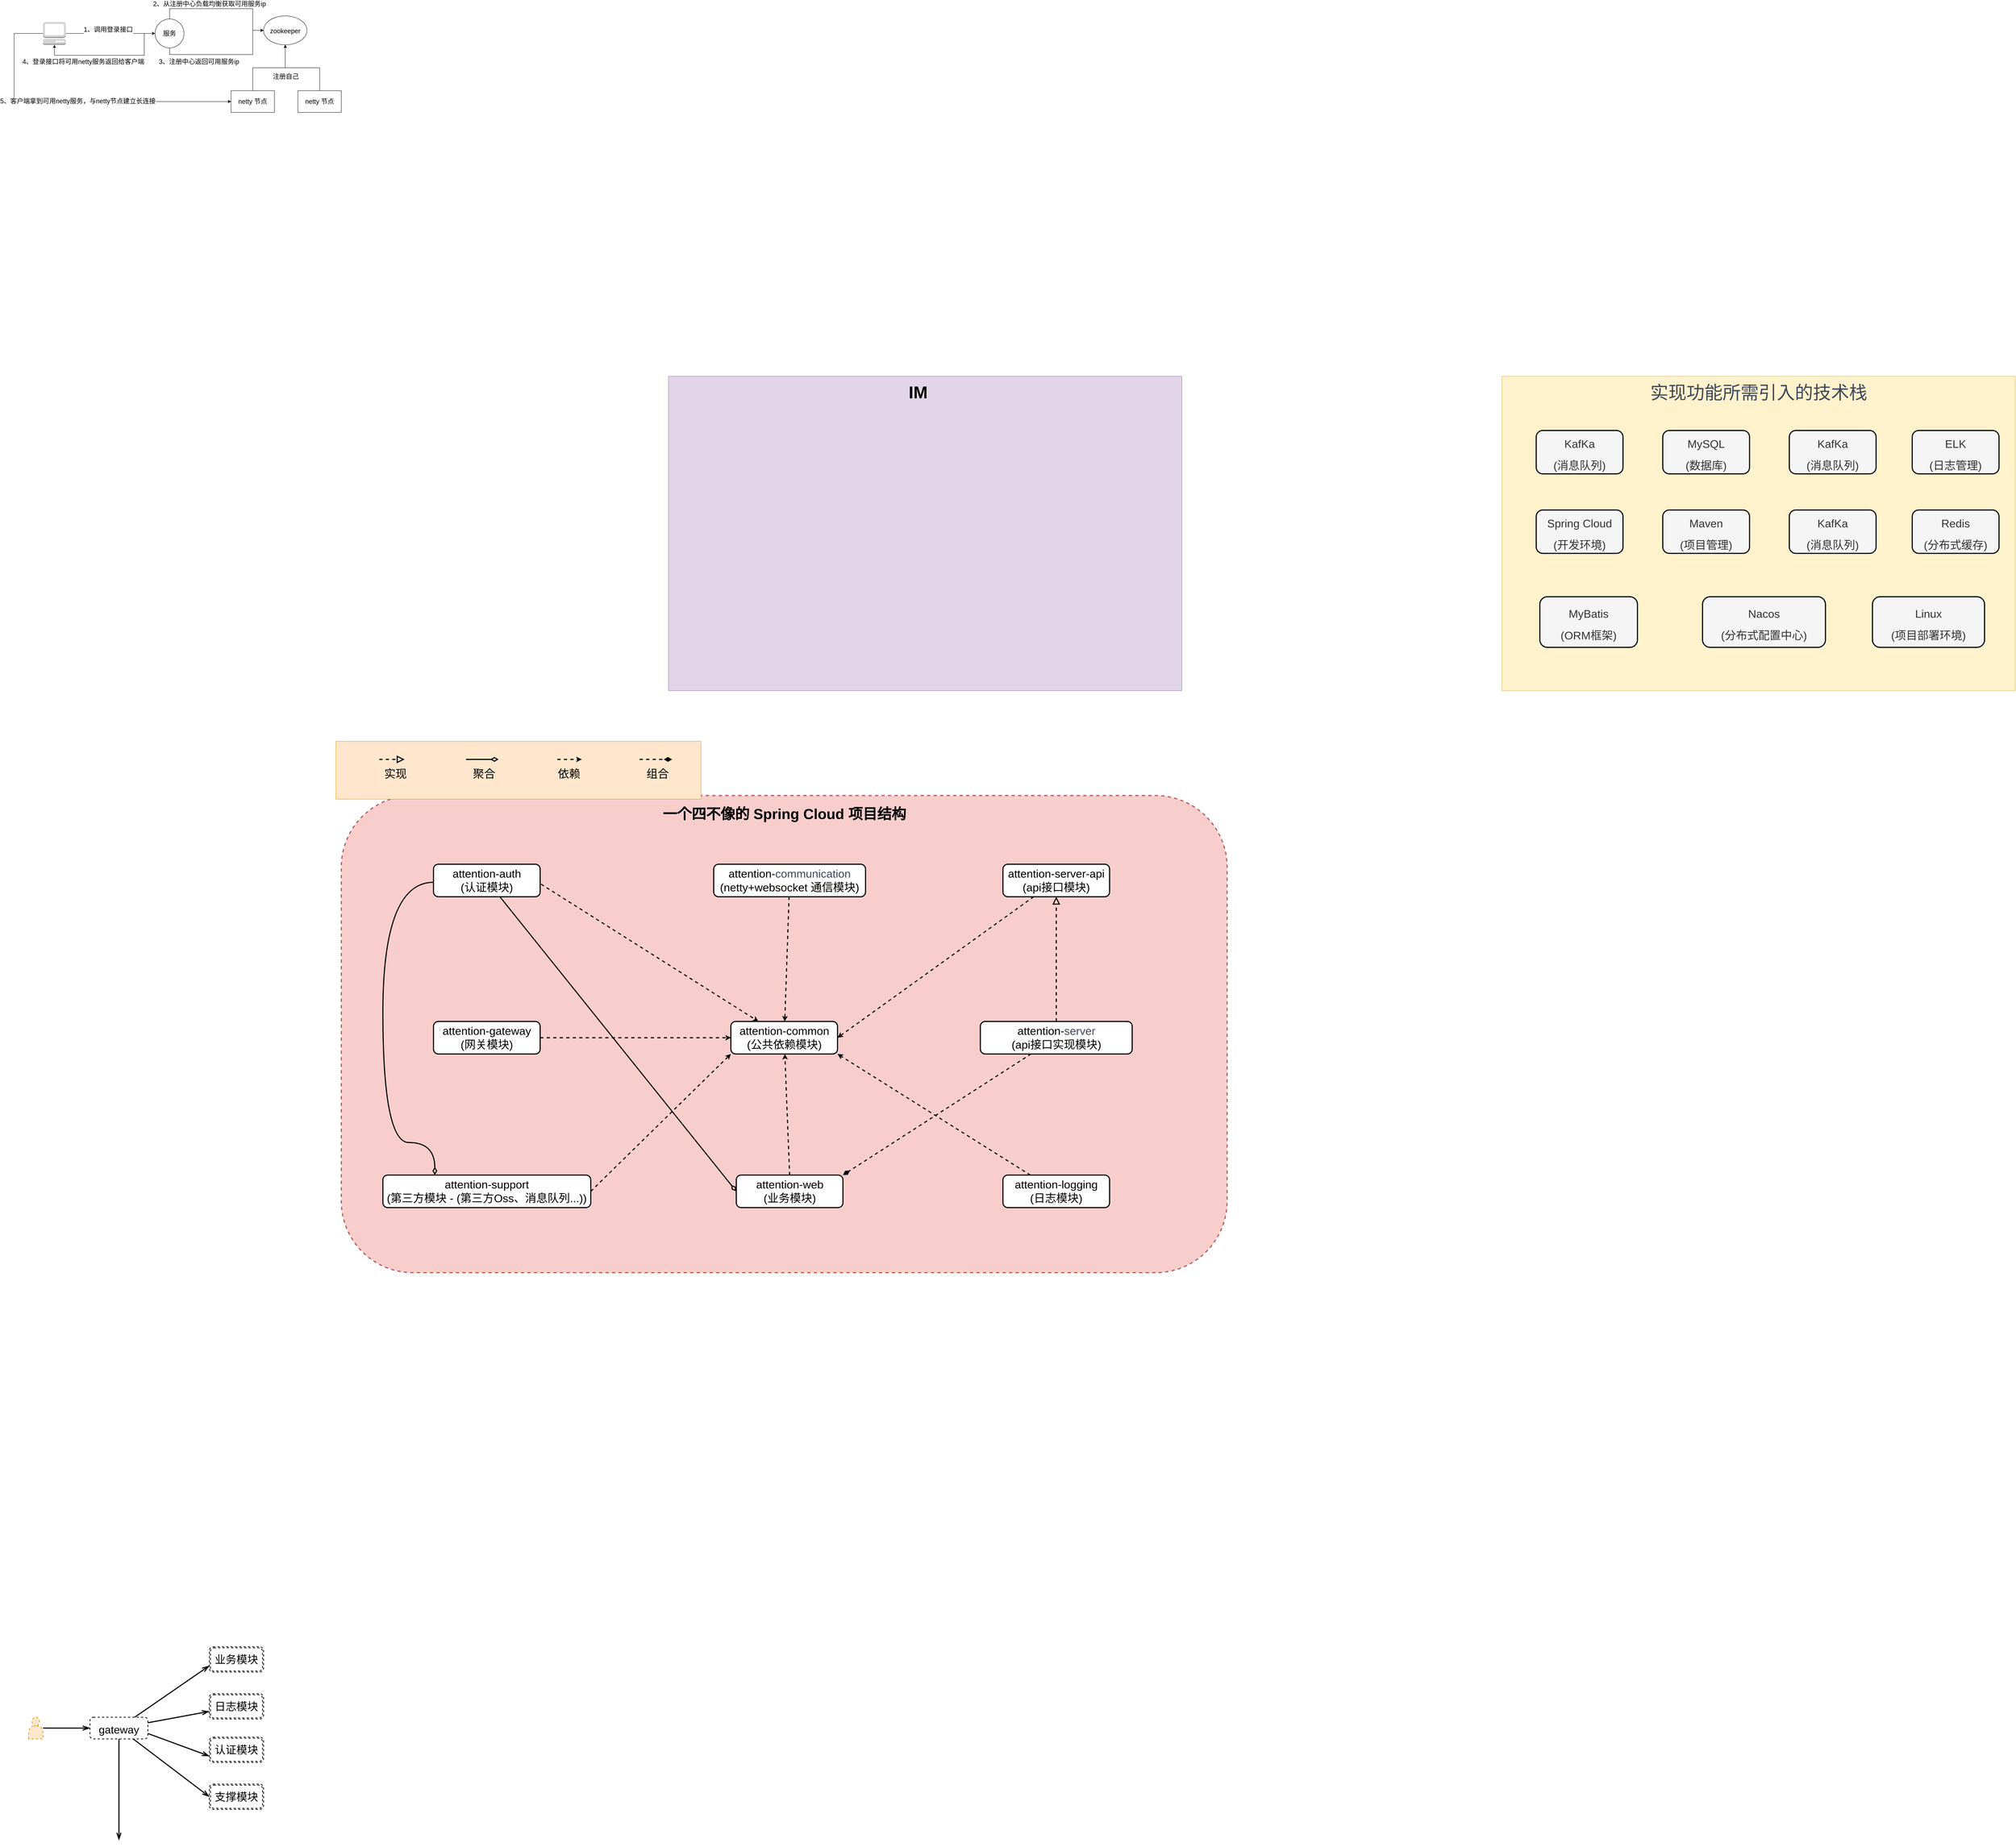 <mxfile version="16.2.7" type="github">
  <diagram id="jsNPLp2oiDDMKUl6fFHL" name="第 1 页">
    <mxGraphModel dx="-28278" dy="-38838" grid="1" gridSize="10" guides="1" tooltips="1" connect="1" arrows="1" fold="1" page="1" pageScale="1" pageWidth="9900" pageHeight="9900" math="0" shadow="0">
      <root>
        <mxCell id="0" />
        <mxCell id="1" parent="0" />
        <mxCell id="uHSLMij7m8tzwfFfGfbS-16" value="" style="rounded=0;whiteSpace=wrap;html=1;fillColor=#e1d5e7;strokeColor=#9673a6;" parent="1" vertex="1">
          <mxGeometry x="34830" y="43930" width="1420" height="870" as="geometry" />
        </mxCell>
        <mxCell id="uHSLMij7m8tzwfFfGfbS-17" value="&lt;font style=&quot;font-size: 47px&quot;&gt;IM&lt;/font&gt;" style="text;strokeColor=none;fillColor=none;html=1;fontSize=24;fontStyle=1;verticalAlign=middle;align=center;strokeWidth=5;" parent="1" vertex="1">
          <mxGeometry x="35300" y="43930" width="440" height="90" as="geometry" />
        </mxCell>
        <mxCell id="uHSLMij7m8tzwfFfGfbS-19" value="" style="rounded=0;whiteSpace=wrap;html=1;fillColor=#fff2cc;strokeColor=#d6b656;shadow=0;glass=0;sketch=0;" parent="1" vertex="1">
          <mxGeometry x="37135" y="43930" width="1420" height="870" as="geometry" />
        </mxCell>
        <mxCell id="uHSLMij7m8tzwfFfGfbS-20" value="&lt;span style=&quot;color: rgb(64 , 72 , 91) ; font-weight: 400 ; text-align: left&quot;&gt;&lt;font style=&quot;font-size: 50px&quot;&gt;实现功能所需引入的技术栈&lt;/font&gt;&lt;/span&gt;" style="text;strokeColor=none;fillColor=none;html=1;fontSize=24;fontStyle=1;verticalAlign=middle;align=center;rounded=0;shadow=0;glass=0;sketch=0;" parent="1" vertex="1">
          <mxGeometry x="37550" y="43890" width="590" height="170" as="geometry" />
        </mxCell>
        <mxCell id="uHSLMij7m8tzwfFfGfbS-21" value="&lt;font style=&quot;font-size: 31px&quot;&gt;KafKa&lt;br&gt;(消息队列)&lt;/font&gt;" style="rounded=1;whiteSpace=wrap;html=1;shadow=0;glass=0;labelBackgroundColor=none;sketch=0;fontSize=50;strokeWidth=3;fillColor=#f5f5f5;fontColor=#333333;strokeColor=default;" parent="1" vertex="1">
          <mxGeometry x="37230" y="44080" width="240" height="120" as="geometry" />
        </mxCell>
        <mxCell id="uHSLMij7m8tzwfFfGfbS-24" value="&lt;font style=&quot;font-size: 31px&quot;&gt;MySQL&lt;br&gt;(数据库)&lt;/font&gt;" style="rounded=1;whiteSpace=wrap;html=1;shadow=0;glass=0;labelBackgroundColor=none;sketch=0;fontSize=50;strokeWidth=3;fillColor=#f5f5f5;fontColor=#333333;strokeColor=default;" parent="1" vertex="1">
          <mxGeometry x="37580" y="44080" width="240" height="120" as="geometry" />
        </mxCell>
        <mxCell id="uHSLMij7m8tzwfFfGfbS-25" value="&lt;font style=&quot;font-size: 31px&quot;&gt;KafKa&lt;br&gt;(消息队列)&lt;/font&gt;" style="rounded=1;whiteSpace=wrap;html=1;shadow=0;glass=0;labelBackgroundColor=none;sketch=0;fontSize=50;strokeWidth=3;fillColor=#f5f5f5;fontColor=#333333;strokeColor=default;" parent="1" vertex="1">
          <mxGeometry x="37930" y="44080" width="240" height="120" as="geometry" />
        </mxCell>
        <mxCell id="uHSLMij7m8tzwfFfGfbS-26" value="&lt;font style=&quot;font-size: 31px&quot;&gt;ELK&lt;br&gt;(日志管理)&lt;/font&gt;" style="rounded=1;whiteSpace=wrap;html=1;shadow=0;glass=0;labelBackgroundColor=none;sketch=0;fontSize=50;strokeWidth=3;fillColor=#f5f5f5;fontColor=#333333;strokeColor=default;" parent="1" vertex="1">
          <mxGeometry x="38270" y="44080" width="240" height="120" as="geometry" />
        </mxCell>
        <mxCell id="uHSLMij7m8tzwfFfGfbS-27" value="&lt;font style=&quot;font-size: 31px&quot;&gt;Spring Cloud&lt;br&gt;(开发环境)&lt;/font&gt;" style="rounded=1;whiteSpace=wrap;html=1;shadow=0;glass=0;labelBackgroundColor=none;sketch=0;fontSize=50;strokeWidth=3;fillColor=#f5f5f5;fontColor=#333333;strokeColor=default;" parent="1" vertex="1">
          <mxGeometry x="37230" y="44300" width="240" height="120" as="geometry" />
        </mxCell>
        <mxCell id="uHSLMij7m8tzwfFfGfbS-28" value="&lt;font style=&quot;font-size: 31px&quot;&gt;Maven&lt;br&gt;(项目管理)&lt;/font&gt;" style="rounded=1;whiteSpace=wrap;html=1;shadow=0;glass=0;labelBackgroundColor=none;sketch=0;fontSize=50;strokeWidth=3;fillColor=#f5f5f5;fontColor=#333333;strokeColor=default;" parent="1" vertex="1">
          <mxGeometry x="37580" y="44300" width="240" height="120" as="geometry" />
        </mxCell>
        <mxCell id="uHSLMij7m8tzwfFfGfbS-29" value="&lt;font style=&quot;font-size: 31px&quot;&gt;KafKa&lt;br&gt;(消息队列)&lt;/font&gt;" style="rounded=1;whiteSpace=wrap;html=1;shadow=0;glass=0;labelBackgroundColor=none;sketch=0;fontSize=50;strokeWidth=3;fillColor=#f5f5f5;fontColor=#333333;strokeColor=default;" parent="1" vertex="1">
          <mxGeometry x="37930" y="44300" width="240" height="120" as="geometry" />
        </mxCell>
        <mxCell id="uHSLMij7m8tzwfFfGfbS-30" value="&lt;font style=&quot;font-size: 31px&quot;&gt;Redis&lt;br&gt;(分布式缓存)&lt;/font&gt;" style="rounded=1;whiteSpace=wrap;html=1;shadow=0;glass=0;labelBackgroundColor=none;sketch=0;fontSize=50;strokeWidth=3;fillColor=#f5f5f5;fontColor=#333333;strokeColor=default;" parent="1" vertex="1">
          <mxGeometry x="38270" y="44300" width="240" height="120" as="geometry" />
        </mxCell>
        <mxCell id="uHSLMij7m8tzwfFfGfbS-31" value="&lt;font style=&quot;font-size: 31px&quot;&gt;MyBatis&lt;br&gt;(ORM框架)&lt;/font&gt;" style="rounded=1;whiteSpace=wrap;html=1;shadow=0;glass=0;labelBackgroundColor=none;sketch=0;fontSize=50;strokeWidth=3;fillColor=#f5f5f5;fontColor=#333333;strokeColor=default;" parent="1" vertex="1">
          <mxGeometry x="37240" y="44540" width="270" height="140" as="geometry" />
        </mxCell>
        <mxCell id="uHSLMij7m8tzwfFfGfbS-32" value="&lt;font style=&quot;font-size: 31px&quot;&gt;Nacos&lt;br&gt;(分布式配置中心)&lt;/font&gt;" style="rounded=1;whiteSpace=wrap;html=1;shadow=0;glass=0;labelBackgroundColor=none;sketch=0;fontSize=50;strokeWidth=3;fillColor=#f5f5f5;fontColor=#333333;strokeColor=default;" parent="1" vertex="1">
          <mxGeometry x="37690" y="44540" width="340" height="140" as="geometry" />
        </mxCell>
        <mxCell id="uHSLMij7m8tzwfFfGfbS-34" value="&lt;font style=&quot;font-size: 31px&quot;&gt;Linux&lt;br&gt;(项目部署环境)&lt;/font&gt;" style="rounded=1;whiteSpace=wrap;html=1;shadow=0;glass=0;labelBackgroundColor=none;sketch=0;fontSize=50;strokeWidth=3;fillColor=#f5f5f5;fontColor=#333333;strokeColor=default;" parent="1" vertex="1">
          <mxGeometry x="38160" y="44540" width="310" height="140" as="geometry" />
        </mxCell>
        <mxCell id="uHSLMij7m8tzwfFfGfbS-35" value="" style="rounded=1;whiteSpace=wrap;html=1;shadow=0;glass=0;labelBackgroundColor=none;sketch=0;fontSize=31;strokeColor=#b85450;strokeWidth=3;fillColor=#f8cecc;dashed=1;" parent="1" vertex="1">
          <mxGeometry x="33925" y="45090" width="2450" height="1320" as="geometry" />
        </mxCell>
        <mxCell id="uHSLMij7m8tzwfFfGfbS-36" value="attention-common&lt;br&gt;(公共依赖模块)" style="rounded=1;whiteSpace=wrap;html=1;shadow=0;glass=0;labelBackgroundColor=none;sketch=0;fontSize=31;strokeColor=default;strokeWidth=3;fillColor=default;gradientColor=none;" parent="1" vertex="1">
          <mxGeometry x="35002.5" y="45715" width="295" height="90" as="geometry" />
        </mxCell>
        <mxCell id="uHSLMij7m8tzwfFfGfbS-38" value="&lt;font style=&quot;font-size: 40px&quot;&gt;一个四不像的 Spring Cloud 项目结构&lt;/font&gt;" style="text;strokeColor=none;fillColor=none;html=1;fontSize=24;fontStyle=1;verticalAlign=middle;align=center;rounded=1;shadow=0;glass=0;labelBackgroundColor=none;sketch=0;strokeWidth=5;" parent="1" vertex="1">
          <mxGeometry x="35070" y="45100" width="160" height="80" as="geometry" />
        </mxCell>
        <mxCell id="uHSLMij7m8tzwfFfGfbS-51" style="rounded=0;orthogonalLoop=1;jettySize=auto;html=1;fontSize=40;dashed=1;exitX=1.009;exitY=0.614;exitDx=0;exitDy=0;exitPerimeter=0;strokeWidth=3;" parent="1" source="uHSLMij7m8tzwfFfGfbS-40" target="uHSLMij7m8tzwfFfGfbS-36" edge="1">
          <mxGeometry relative="1" as="geometry" />
        </mxCell>
        <mxCell id="uHSLMij7m8tzwfFfGfbS-61" style="edgeStyle=none;rounded=0;orthogonalLoop=1;jettySize=auto;html=1;entryX=0;entryY=0.5;entryDx=0;entryDy=0;fontSize=40;endArrow=diamondThin;endFill=0;endSize=14;strokeWidth=3;" parent="1" source="uHSLMij7m8tzwfFfGfbS-40" target="uHSLMij7m8tzwfFfGfbS-46" edge="1">
          <mxGeometry relative="1" as="geometry" />
        </mxCell>
        <mxCell id="pK4Uwemm7jJ6McXWxiWu-2" style="edgeStyle=orthogonalEdgeStyle;rounded=0;orthogonalLoop=1;jettySize=auto;html=1;strokeWidth=3;endArrow=diamondThin;endFill=0;endSize=14;curved=1;entryX=0.25;entryY=0;entryDx=0;entryDy=0;" parent="1" source="uHSLMij7m8tzwfFfGfbS-40" target="uHSLMij7m8tzwfFfGfbS-45" edge="1">
          <mxGeometry relative="1" as="geometry">
            <Array as="points">
              <mxPoint x="34040" y="45330" />
              <mxPoint x="34040" y="46050" />
              <mxPoint x="34184" y="46050" />
            </Array>
          </mxGeometry>
        </mxCell>
        <mxCell id="uHSLMij7m8tzwfFfGfbS-40" value="attention-auth&lt;br&gt;(认证模块)" style="rounded=1;whiteSpace=wrap;html=1;shadow=0;glass=0;labelBackgroundColor=none;sketch=0;fontSize=31;strokeColor=default;strokeWidth=3;fillColor=default;gradientColor=none;" parent="1" vertex="1">
          <mxGeometry x="34180" y="45280" width="295" height="90" as="geometry" />
        </mxCell>
        <mxCell id="uHSLMij7m8tzwfFfGfbS-52" style="edgeStyle=none;rounded=0;orthogonalLoop=1;jettySize=auto;html=1;dashed=1;fontSize=40;strokeWidth=3;" parent="1" source="uHSLMij7m8tzwfFfGfbS-41" target="uHSLMij7m8tzwfFfGfbS-36" edge="1">
          <mxGeometry relative="1" as="geometry" />
        </mxCell>
        <mxCell id="uHSLMij7m8tzwfFfGfbS-41" value="attention-&lt;span style=&quot;box-sizing: inherit ; color: rgb(64 , 72 , 91) ; text-align: left&quot;&gt;&lt;font style=&quot;font-size: 31px&quot;&gt;communication&lt;/font&gt;&lt;/span&gt;&lt;br&gt;(netty+websocket 通信模块)" style="rounded=1;whiteSpace=wrap;html=1;shadow=0;glass=0;labelBackgroundColor=none;sketch=0;fontSize=31;strokeColor=default;strokeWidth=3;fillColor=default;gradientColor=none;" parent="1" vertex="1">
          <mxGeometry x="34955" y="45280" width="420" height="90" as="geometry" />
        </mxCell>
        <mxCell id="uHSLMij7m8tzwfFfGfbS-58" style="edgeStyle=none;rounded=0;orthogonalLoop=1;jettySize=auto;html=1;exitX=1;exitY=0.5;exitDx=0;exitDy=0;dashed=1;fontSize=40;strokeWidth=3;" parent="1" source="uHSLMij7m8tzwfFfGfbS-42" target="uHSLMij7m8tzwfFfGfbS-36" edge="1">
          <mxGeometry relative="1" as="geometry" />
        </mxCell>
        <mxCell id="uHSLMij7m8tzwfFfGfbS-42" value="attention-gateway&lt;br&gt;(网关模块)" style="rounded=1;whiteSpace=wrap;html=1;shadow=0;glass=0;labelBackgroundColor=none;sketch=0;fontSize=31;strokeColor=default;strokeWidth=3;fillColor=default;gradientColor=none;" parent="1" vertex="1">
          <mxGeometry x="34180" y="45715" width="295" height="90" as="geometry" />
        </mxCell>
        <mxCell id="uHSLMij7m8tzwfFfGfbS-53" style="edgeStyle=none;rounded=0;orthogonalLoop=1;jettySize=auto;html=1;entryX=1;entryY=0.5;entryDx=0;entryDy=0;dashed=1;fontSize=40;strokeWidth=3;" parent="1" source="uHSLMij7m8tzwfFfGfbS-43" target="uHSLMij7m8tzwfFfGfbS-36" edge="1">
          <mxGeometry relative="1" as="geometry" />
        </mxCell>
        <mxCell id="uHSLMij7m8tzwfFfGfbS-43" value="attention-server-api&lt;br&gt;(api接口模块)" style="rounded=1;whiteSpace=wrap;html=1;shadow=0;glass=0;labelBackgroundColor=none;sketch=0;fontSize=31;strokeColor=default;strokeWidth=3;fillColor=default;gradientColor=none;" parent="1" vertex="1">
          <mxGeometry x="35755" y="45280" width="295" height="90" as="geometry" />
        </mxCell>
        <mxCell id="uHSLMij7m8tzwfFfGfbS-59" style="edgeStyle=none;rounded=0;orthogonalLoop=1;jettySize=auto;html=1;entryX=0.5;entryY=1;entryDx=0;entryDy=0;dashed=1;fontSize=40;strokeWidth=3;endArrow=block;endFill=0;endSize=14;" parent="1" source="uHSLMij7m8tzwfFfGfbS-44" target="uHSLMij7m8tzwfFfGfbS-43" edge="1">
          <mxGeometry relative="1" as="geometry" />
        </mxCell>
        <mxCell id="uHSLMij7m8tzwfFfGfbS-60" style="edgeStyle=none;rounded=0;orthogonalLoop=1;jettySize=auto;html=1;entryX=1;entryY=0;entryDx=0;entryDy=0;dashed=1;fontSize=40;endArrow=diamondThin;endFill=1;endSize=14;strokeWidth=3;" parent="1" source="uHSLMij7m8tzwfFfGfbS-44" target="uHSLMij7m8tzwfFfGfbS-46" edge="1">
          <mxGeometry relative="1" as="geometry" />
        </mxCell>
        <mxCell id="uHSLMij7m8tzwfFfGfbS-44" value="attention-&lt;span style=&quot;box-sizing: inherit ; color: rgb(64 , 72 , 91) ; text-align: left&quot;&gt;&lt;font style=&quot;font-size: 31px&quot;&gt;server&lt;/font&gt;&lt;/span&gt;&lt;br&gt;(api接口实现模块)" style="rounded=1;whiteSpace=wrap;html=1;shadow=0;glass=0;labelBackgroundColor=none;sketch=0;fontSize=31;strokeColor=default;strokeWidth=3;fillColor=default;gradientColor=none;" parent="1" vertex="1">
          <mxGeometry x="35692.5" y="45715" width="420" height="90" as="geometry" />
        </mxCell>
        <mxCell id="uHSLMij7m8tzwfFfGfbS-57" style="edgeStyle=none;rounded=0;orthogonalLoop=1;jettySize=auto;html=1;exitX=1;exitY=0.5;exitDx=0;exitDy=0;entryX=0;entryY=1;entryDx=0;entryDy=0;dashed=1;fontSize=40;strokeWidth=3;" parent="1" source="uHSLMij7m8tzwfFfGfbS-45" target="uHSLMij7m8tzwfFfGfbS-36" edge="1">
          <mxGeometry relative="1" as="geometry" />
        </mxCell>
        <mxCell id="uHSLMij7m8tzwfFfGfbS-45" value="attention-support&lt;br&gt;(第三方模块 - (第三方Oss、消息队列...))" style="rounded=1;whiteSpace=wrap;html=1;shadow=0;glass=0;labelBackgroundColor=none;sketch=0;fontSize=31;strokeColor=default;strokeWidth=3;fillColor=default;gradientColor=none;" parent="1" vertex="1">
          <mxGeometry x="34040" y="46140" width="575" height="90" as="geometry" />
        </mxCell>
        <mxCell id="uHSLMij7m8tzwfFfGfbS-56" style="edgeStyle=none;rounded=0;orthogonalLoop=1;jettySize=auto;html=1;exitX=0.5;exitY=0;exitDx=0;exitDy=0;dashed=1;fontSize=40;strokeWidth=3;" parent="1" source="uHSLMij7m8tzwfFfGfbS-46" target="uHSLMij7m8tzwfFfGfbS-36" edge="1">
          <mxGeometry relative="1" as="geometry" />
        </mxCell>
        <mxCell id="uHSLMij7m8tzwfFfGfbS-46" value="attention-web&lt;br&gt;(业务模块)" style="rounded=1;whiteSpace=wrap;html=1;shadow=0;glass=0;labelBackgroundColor=none;sketch=0;fontSize=31;strokeColor=default;strokeWidth=3;fillColor=default;gradientColor=none;" parent="1" vertex="1">
          <mxGeometry x="35017.5" y="46140" width="295" height="90" as="geometry" />
        </mxCell>
        <mxCell id="uHSLMij7m8tzwfFfGfbS-55" style="edgeStyle=none;rounded=0;orthogonalLoop=1;jettySize=auto;html=1;entryX=1;entryY=1;entryDx=0;entryDy=0;dashed=1;fontSize=40;strokeWidth=3;" parent="1" source="uHSLMij7m8tzwfFfGfbS-48" target="uHSLMij7m8tzwfFfGfbS-36" edge="1">
          <mxGeometry relative="1" as="geometry" />
        </mxCell>
        <mxCell id="uHSLMij7m8tzwfFfGfbS-48" value="attention-logging&lt;br&gt;(日志模块)" style="rounded=1;whiteSpace=wrap;html=1;shadow=0;glass=0;labelBackgroundColor=none;sketch=0;fontSize=31;strokeColor=default;strokeWidth=3;fillColor=default;gradientColor=none;" parent="1" vertex="1">
          <mxGeometry x="35755" y="46140" width="295" height="90" as="geometry" />
        </mxCell>
        <mxCell id="uHSLMij7m8tzwfFfGfbS-64" style="edgeStyle=none;rounded=0;orthogonalLoop=1;jettySize=auto;html=1;entryX=0;entryY=0.5;entryDx=0;entryDy=0;fontSize=30;endArrow=openThin;endFill=0;endSize=14;strokeWidth=3;" parent="1" source="uHSLMij7m8tzwfFfGfbS-62" target="uHSLMij7m8tzwfFfGfbS-63" edge="1">
          <mxGeometry relative="1" as="geometry" />
        </mxCell>
        <mxCell id="uHSLMij7m8tzwfFfGfbS-62" value="" style="shape=actor;whiteSpace=wrap;html=1;rounded=1;shadow=0;glass=0;dashed=1;labelBackgroundColor=none;sketch=0;fontSize=40;strokeColor=#d79b00;strokeWidth=2;fillColor=#ffe6cc;" parent="1" vertex="1">
          <mxGeometry x="33060" y="47640" width="40" height="60" as="geometry" />
        </mxCell>
        <mxCell id="uHSLMij7m8tzwfFfGfbS-69" style="edgeStyle=none;rounded=0;orthogonalLoop=1;jettySize=auto;html=1;entryX=0;entryY=0.75;entryDx=0;entryDy=0;fontSize=30;endArrow=openThin;endFill=0;endSize=14;strokeWidth=3;" parent="1" source="uHSLMij7m8tzwfFfGfbS-63" target="uHSLMij7m8tzwfFfGfbS-65" edge="1">
          <mxGeometry relative="1" as="geometry" />
        </mxCell>
        <mxCell id="uHSLMij7m8tzwfFfGfbS-70" style="edgeStyle=none;rounded=0;orthogonalLoop=1;jettySize=auto;html=1;fontSize=30;endArrow=openThin;endFill=0;endSize=14;strokeWidth=3;" parent="1" source="uHSLMij7m8tzwfFfGfbS-63" target="uHSLMij7m8tzwfFfGfbS-66" edge="1">
          <mxGeometry relative="1" as="geometry" />
        </mxCell>
        <mxCell id="uHSLMij7m8tzwfFfGfbS-71" style="edgeStyle=none;rounded=0;orthogonalLoop=1;jettySize=auto;html=1;exitX=1;exitY=0.75;exitDx=0;exitDy=0;entryX=0;entryY=0.75;entryDx=0;entryDy=0;fontSize=30;endArrow=openThin;endFill=0;endSize=14;strokeWidth=3;" parent="1" source="uHSLMij7m8tzwfFfGfbS-63" target="uHSLMij7m8tzwfFfGfbS-67" edge="1">
          <mxGeometry relative="1" as="geometry" />
        </mxCell>
        <mxCell id="uHSLMij7m8tzwfFfGfbS-72" style="edgeStyle=none;rounded=0;orthogonalLoop=1;jettySize=auto;html=1;entryX=0;entryY=0.5;entryDx=0;entryDy=0;fontSize=30;endArrow=openThin;endFill=0;endSize=14;strokeWidth=3;" parent="1" source="uHSLMij7m8tzwfFfGfbS-63" target="uHSLMij7m8tzwfFfGfbS-68" edge="1">
          <mxGeometry relative="1" as="geometry" />
        </mxCell>
        <mxCell id="uHSLMij7m8tzwfFfGfbS-73" style="edgeStyle=none;rounded=0;orthogonalLoop=1;jettySize=auto;html=1;fontSize=30;endArrow=openThin;endFill=0;endSize=14;strokeWidth=3;" parent="1" source="uHSLMij7m8tzwfFfGfbS-63" edge="1">
          <mxGeometry relative="1" as="geometry">
            <mxPoint x="33310" y="47980" as="targetPoint" />
          </mxGeometry>
        </mxCell>
        <mxCell id="uHSLMij7m8tzwfFfGfbS-63" value="&lt;font style=&quot;font-size: 30px&quot;&gt;gateway&lt;/font&gt;" style="rounded=1;whiteSpace=wrap;html=1;shadow=0;glass=0;dashed=1;labelBackgroundColor=none;sketch=0;fontSize=40;strokeColor=default;strokeWidth=2;fillColor=default;gradientColor=none;" parent="1" vertex="1">
          <mxGeometry x="33230" y="47640" width="160" height="60" as="geometry" />
        </mxCell>
        <mxCell id="uHSLMij7m8tzwfFfGfbS-65" value="业务模块" style="shape=ext;double=1;rounded=1;whiteSpace=wrap;html=1;shadow=0;glass=0;dashed=1;labelBackgroundColor=none;sketch=0;fontSize=30;strokeColor=default;strokeWidth=2;fillColor=default;gradientColor=none;" parent="1" vertex="1">
          <mxGeometry x="33560" y="47445" width="150" height="70" as="geometry" />
        </mxCell>
        <mxCell id="uHSLMij7m8tzwfFfGfbS-66" value="日志模块" style="shape=ext;double=1;rounded=1;whiteSpace=wrap;html=1;shadow=0;glass=0;dashed=1;labelBackgroundColor=none;sketch=0;fontSize=30;strokeColor=default;strokeWidth=2;fillColor=default;gradientColor=none;" parent="1" vertex="1">
          <mxGeometry x="33560" y="47575" width="150" height="70" as="geometry" />
        </mxCell>
        <mxCell id="uHSLMij7m8tzwfFfGfbS-67" value="认证模块" style="shape=ext;double=1;rounded=1;whiteSpace=wrap;html=1;shadow=0;glass=0;dashed=1;labelBackgroundColor=none;sketch=0;fontSize=30;strokeColor=default;strokeWidth=2;fillColor=default;gradientColor=none;" parent="1" vertex="1">
          <mxGeometry x="33560" y="47695" width="150" height="70" as="geometry" />
        </mxCell>
        <mxCell id="uHSLMij7m8tzwfFfGfbS-68" value="支撑模块" style="shape=ext;double=1;rounded=1;whiteSpace=wrap;html=1;shadow=0;glass=0;dashed=1;labelBackgroundColor=none;sketch=0;fontSize=30;strokeColor=default;strokeWidth=2;fillColor=default;gradientColor=none;" parent="1" vertex="1">
          <mxGeometry x="33560" y="47825" width="150" height="70" as="geometry" />
        </mxCell>
        <mxCell id="tTsRB1gMMQqj2GkY541p-21" value="" style="group" parent="1" vertex="1" connectable="0">
          <mxGeometry x="33910" y="44940" width="1010" height="160" as="geometry" />
        </mxCell>
        <mxCell id="tTsRB1gMMQqj2GkY541p-20" value="" style="rounded=0;whiteSpace=wrap;html=1;fillColor=#ffe6cc;strokeColor=#d79b00;" parent="tTsRB1gMMQqj2GkY541p-21" vertex="1">
          <mxGeometry width="1010" height="160" as="geometry" />
        </mxCell>
        <mxCell id="tTsRB1gMMQqj2GkY541p-2" style="edgeStyle=none;rounded=0;orthogonalLoop=1;jettySize=auto;html=1;dashed=1;fontSize=40;strokeWidth=3;endArrow=block;endFill=0;endSize=14;" parent="tTsRB1gMMQqj2GkY541p-21" edge="1">
          <mxGeometry relative="1" as="geometry">
            <mxPoint x="120" y="50" as="sourcePoint" />
            <mxPoint x="190" y="50" as="targetPoint" />
          </mxGeometry>
        </mxCell>
        <mxCell id="tTsRB1gMMQqj2GkY541p-3" value="&lt;font style=&quot;font-size: 31px&quot;&gt;实现&lt;/font&gt;" style="text;html=1;strokeColor=none;fillColor=none;align=center;verticalAlign=middle;whiteSpace=wrap;rounded=0;" parent="tTsRB1gMMQqj2GkY541p-21" vertex="1">
          <mxGeometry x="120" y="70" width="90" height="40" as="geometry" />
        </mxCell>
        <mxCell id="tTsRB1gMMQqj2GkY541p-8" style="edgeStyle=none;rounded=0;orthogonalLoop=1;jettySize=auto;html=1;fontSize=40;endArrow=diamondThin;endFill=0;endSize=14;strokeWidth=3;" parent="tTsRB1gMMQqj2GkY541p-21" edge="1">
          <mxGeometry relative="1" as="geometry">
            <mxPoint x="360.005" y="50" as="sourcePoint" />
            <mxPoint x="450" y="50" as="targetPoint" />
          </mxGeometry>
        </mxCell>
        <mxCell id="tTsRB1gMMQqj2GkY541p-13" value="&lt;font style=&quot;font-size: 31px&quot;&gt;聚合&lt;/font&gt;" style="text;html=1;strokeColor=none;fillColor=none;align=center;verticalAlign=middle;whiteSpace=wrap;rounded=0;" parent="tTsRB1gMMQqj2GkY541p-21" vertex="1">
          <mxGeometry x="360" y="75" width="100" height="30" as="geometry" />
        </mxCell>
        <mxCell id="tTsRB1gMMQqj2GkY541p-16" style="rounded=0;orthogonalLoop=1;jettySize=auto;html=1;fontSize=40;dashed=1;exitX=1.009;exitY=0.614;exitDx=0;exitDy=0;exitPerimeter=0;strokeWidth=3;" parent="tTsRB1gMMQqj2GkY541p-21" edge="1">
          <mxGeometry relative="1" as="geometry">
            <mxPoint x="612.505" y="50" as="sourcePoint" />
            <mxPoint x="680" y="50" as="targetPoint" />
          </mxGeometry>
        </mxCell>
        <mxCell id="tTsRB1gMMQqj2GkY541p-17" value="&lt;font style=&quot;font-size: 31px&quot;&gt;依赖&lt;/font&gt;" style="text;html=1;strokeColor=none;fillColor=none;align=center;verticalAlign=middle;whiteSpace=wrap;rounded=0;" parent="tTsRB1gMMQqj2GkY541p-21" vertex="1">
          <mxGeometry x="590" y="75" width="110" height="30" as="geometry" />
        </mxCell>
        <mxCell id="tTsRB1gMMQqj2GkY541p-18" style="edgeStyle=none;rounded=0;orthogonalLoop=1;jettySize=auto;html=1;dashed=1;fontSize=40;endArrow=diamondThin;endFill=1;endSize=14;strokeWidth=3;" parent="tTsRB1gMMQqj2GkY541p-21" edge="1">
          <mxGeometry relative="1" as="geometry">
            <mxPoint x="840.002" y="50" as="sourcePoint" />
            <mxPoint x="930" y="50" as="targetPoint" />
          </mxGeometry>
        </mxCell>
        <mxCell id="tTsRB1gMMQqj2GkY541p-19" value="&lt;font style=&quot;font-size: 31px&quot;&gt;组合&lt;/font&gt;" style="text;html=1;strokeColor=none;fillColor=none;align=center;verticalAlign=middle;whiteSpace=wrap;rounded=0;" parent="tTsRB1gMMQqj2GkY541p-21" vertex="1">
          <mxGeometry x="830" y="75" width="120" height="30" as="geometry" />
        </mxCell>
        <mxCell id="Zz5Ep_iGGFNYTfExodni-6" style="edgeStyle=orthogonalEdgeStyle;rounded=0;orthogonalLoop=1;jettySize=auto;html=1;fontSize=18;" edge="1" parent="1" source="Zz5Ep_iGGFNYTfExodni-3" target="Zz5Ep_iGGFNYTfExodni-4">
          <mxGeometry relative="1" as="geometry" />
        </mxCell>
        <mxCell id="Zz5Ep_iGGFNYTfExodni-8" value="1、调用登录接口" style="edgeLabel;html=1;align=center;verticalAlign=middle;resizable=0;points=[];fontSize=18;" vertex="1" connectable="0" parent="Zz5Ep_iGGFNYTfExodni-6">
          <mxGeometry x="-0.281" y="2" relative="1" as="geometry">
            <mxPoint x="28" y="-9" as="offset" />
          </mxGeometry>
        </mxCell>
        <mxCell id="Zz5Ep_iGGFNYTfExodni-19" style="edgeStyle=orthogonalEdgeStyle;rounded=0;orthogonalLoop=1;jettySize=auto;html=1;entryX=0;entryY=0.5;entryDx=0;entryDy=0;fontSize=18;" edge="1" parent="1" source="Zz5Ep_iGGFNYTfExodni-3" target="Zz5Ep_iGGFNYTfExodni-14">
          <mxGeometry relative="1" as="geometry">
            <Array as="points">
              <mxPoint x="33020" y="42982" />
              <mxPoint x="33020" y="43170" />
            </Array>
          </mxGeometry>
        </mxCell>
        <mxCell id="Zz5Ep_iGGFNYTfExodni-23" value="5、客户端拿到可用netty服务，与netty节点建立长连接" style="edgeLabel;html=1;align=center;verticalAlign=middle;resizable=0;points=[];fontSize=18;" vertex="1" connectable="0" parent="Zz5Ep_iGGFNYTfExodni-19">
          <mxGeometry x="0.021" y="1" relative="1" as="geometry">
            <mxPoint x="1" as="offset" />
          </mxGeometry>
        </mxCell>
        <mxCell id="Zz5Ep_iGGFNYTfExodni-3" value="" style="outlineConnect=0;dashed=0;verticalLabelPosition=bottom;verticalAlign=top;align=center;html=1;shape=mxgraph.aws3.management_console;fillColor=#D2D3D3;gradientColor=none;" vertex="1" parent="1">
          <mxGeometry x="33100" y="42950" width="63" height="63" as="geometry" />
        </mxCell>
        <mxCell id="Zz5Ep_iGGFNYTfExodni-10" style="edgeStyle=orthogonalEdgeStyle;rounded=0;orthogonalLoop=1;jettySize=auto;html=1;entryX=0;entryY=0.5;entryDx=0;entryDy=0;fontSize=18;" edge="1" parent="1" source="Zz5Ep_iGGFNYTfExodni-4" target="Zz5Ep_iGGFNYTfExodni-5">
          <mxGeometry relative="1" as="geometry">
            <Array as="points">
              <mxPoint x="33450" y="42913" />
              <mxPoint x="33680" y="42913" />
              <mxPoint x="33680" y="42973" />
            </Array>
          </mxGeometry>
        </mxCell>
        <mxCell id="Zz5Ep_iGGFNYTfExodni-20" value="2、从注册中心负载均衡获取可用服务ip" style="edgeLabel;html=1;align=center;verticalAlign=middle;resizable=0;points=[];fontSize=18;" vertex="1" connectable="0" parent="Zz5Ep_iGGFNYTfExodni-10">
          <mxGeometry x="-0.349" y="1" relative="1" as="geometry">
            <mxPoint x="25" y="-12" as="offset" />
          </mxGeometry>
        </mxCell>
        <mxCell id="Zz5Ep_iGGFNYTfExodni-12" style="edgeStyle=orthogonalEdgeStyle;rounded=0;orthogonalLoop=1;jettySize=auto;html=1;exitX=0;exitY=0.5;exitDx=0;exitDy=0;entryX=0.5;entryY=1;entryDx=0;entryDy=0;entryPerimeter=0;fontSize=18;" edge="1" parent="1" source="Zz5Ep_iGGFNYTfExodni-4" target="Zz5Ep_iGGFNYTfExodni-3">
          <mxGeometry relative="1" as="geometry">
            <Array as="points">
              <mxPoint x="33380" y="42982" />
              <mxPoint x="33380" y="43042" />
              <mxPoint x="33132" y="43042" />
            </Array>
          </mxGeometry>
        </mxCell>
        <mxCell id="Zz5Ep_iGGFNYTfExodni-22" value="4、登录接口将可用netty服务返回给客户端" style="edgeLabel;html=1;align=center;verticalAlign=middle;resizable=0;points=[];fontSize=18;" vertex="1" connectable="0" parent="Zz5Ep_iGGFNYTfExodni-12">
          <mxGeometry x="0.416" y="5" relative="1" as="geometry">
            <mxPoint x="1" y="13" as="offset" />
          </mxGeometry>
        </mxCell>
        <mxCell id="Zz5Ep_iGGFNYTfExodni-13" style="edgeStyle=orthogonalEdgeStyle;rounded=0;orthogonalLoop=1;jettySize=auto;html=1;fontSize=18;entryX=0;entryY=0.5;entryDx=0;entryDy=0;" edge="1" parent="1" source="Zz5Ep_iGGFNYTfExodni-4" target="Zz5Ep_iGGFNYTfExodni-5">
          <mxGeometry relative="1" as="geometry">
            <mxPoint x="33720" y="43013" as="targetPoint" />
            <Array as="points">
              <mxPoint x="33450" y="43040" />
              <mxPoint x="33680" y="43040" />
              <mxPoint x="33680" y="42973" />
            </Array>
          </mxGeometry>
        </mxCell>
        <mxCell id="Zz5Ep_iGGFNYTfExodni-21" value="3、注册中心返回可用服务ip" style="edgeLabel;html=1;align=center;verticalAlign=middle;resizable=0;points=[];fontSize=18;" vertex="1" connectable="0" parent="Zz5Ep_iGGFNYTfExodni-13">
          <mxGeometry x="-0.355" y="-5" relative="1" as="geometry">
            <mxPoint x="-12" y="15" as="offset" />
          </mxGeometry>
        </mxCell>
        <mxCell id="Zz5Ep_iGGFNYTfExodni-4" value="&lt;font style=&quot;font-size: 18px&quot;&gt;服务&lt;/font&gt;" style="ellipse;whiteSpace=wrap;html=1;aspect=fixed;" vertex="1" parent="1">
          <mxGeometry x="33410" y="42941.5" width="80" height="80" as="geometry" />
        </mxCell>
        <mxCell id="Zz5Ep_iGGFNYTfExodni-5" value="&lt;font style=&quot;font-size: 18px&quot;&gt;zookeeper&lt;/font&gt;" style="ellipse;whiteSpace=wrap;html=1;fontSize=24;" vertex="1" parent="1">
          <mxGeometry x="33710" y="42933" width="120" height="80" as="geometry" />
        </mxCell>
        <mxCell id="Zz5Ep_iGGFNYTfExodni-16" style="edgeStyle=orthogonalEdgeStyle;rounded=0;orthogonalLoop=1;jettySize=auto;html=1;entryX=0.5;entryY=1;entryDx=0;entryDy=0;fontSize=18;" edge="1" parent="1" source="Zz5Ep_iGGFNYTfExodni-14" target="Zz5Ep_iGGFNYTfExodni-5">
          <mxGeometry relative="1" as="geometry" />
        </mxCell>
        <mxCell id="Zz5Ep_iGGFNYTfExodni-18" value="注册自己" style="edgeLabel;html=1;align=center;verticalAlign=middle;resizable=0;points=[];fontSize=18;" vertex="1" connectable="0" parent="Zz5Ep_iGGFNYTfExodni-16">
          <mxGeometry x="-0.101" relative="1" as="geometry">
            <mxPoint x="57" y="24" as="offset" />
          </mxGeometry>
        </mxCell>
        <mxCell id="Zz5Ep_iGGFNYTfExodni-14" value="netty 节点" style="rounded=0;whiteSpace=wrap;html=1;fontSize=18;" vertex="1" parent="1">
          <mxGeometry x="33620" y="43140" width="120" height="60" as="geometry" />
        </mxCell>
        <mxCell id="Zz5Ep_iGGFNYTfExodni-17" style="edgeStyle=orthogonalEdgeStyle;rounded=0;orthogonalLoop=1;jettySize=auto;html=1;entryX=0.5;entryY=1;entryDx=0;entryDy=0;fontSize=18;" edge="1" parent="1" source="Zz5Ep_iGGFNYTfExodni-15" target="Zz5Ep_iGGFNYTfExodni-5">
          <mxGeometry relative="1" as="geometry" />
        </mxCell>
        <mxCell id="Zz5Ep_iGGFNYTfExodni-15" value="netty 节点" style="rounded=0;whiteSpace=wrap;html=1;fontSize=18;" vertex="1" parent="1">
          <mxGeometry x="33805" y="43140" width="120" height="60" as="geometry" />
        </mxCell>
      </root>
    </mxGraphModel>
  </diagram>
</mxfile>
